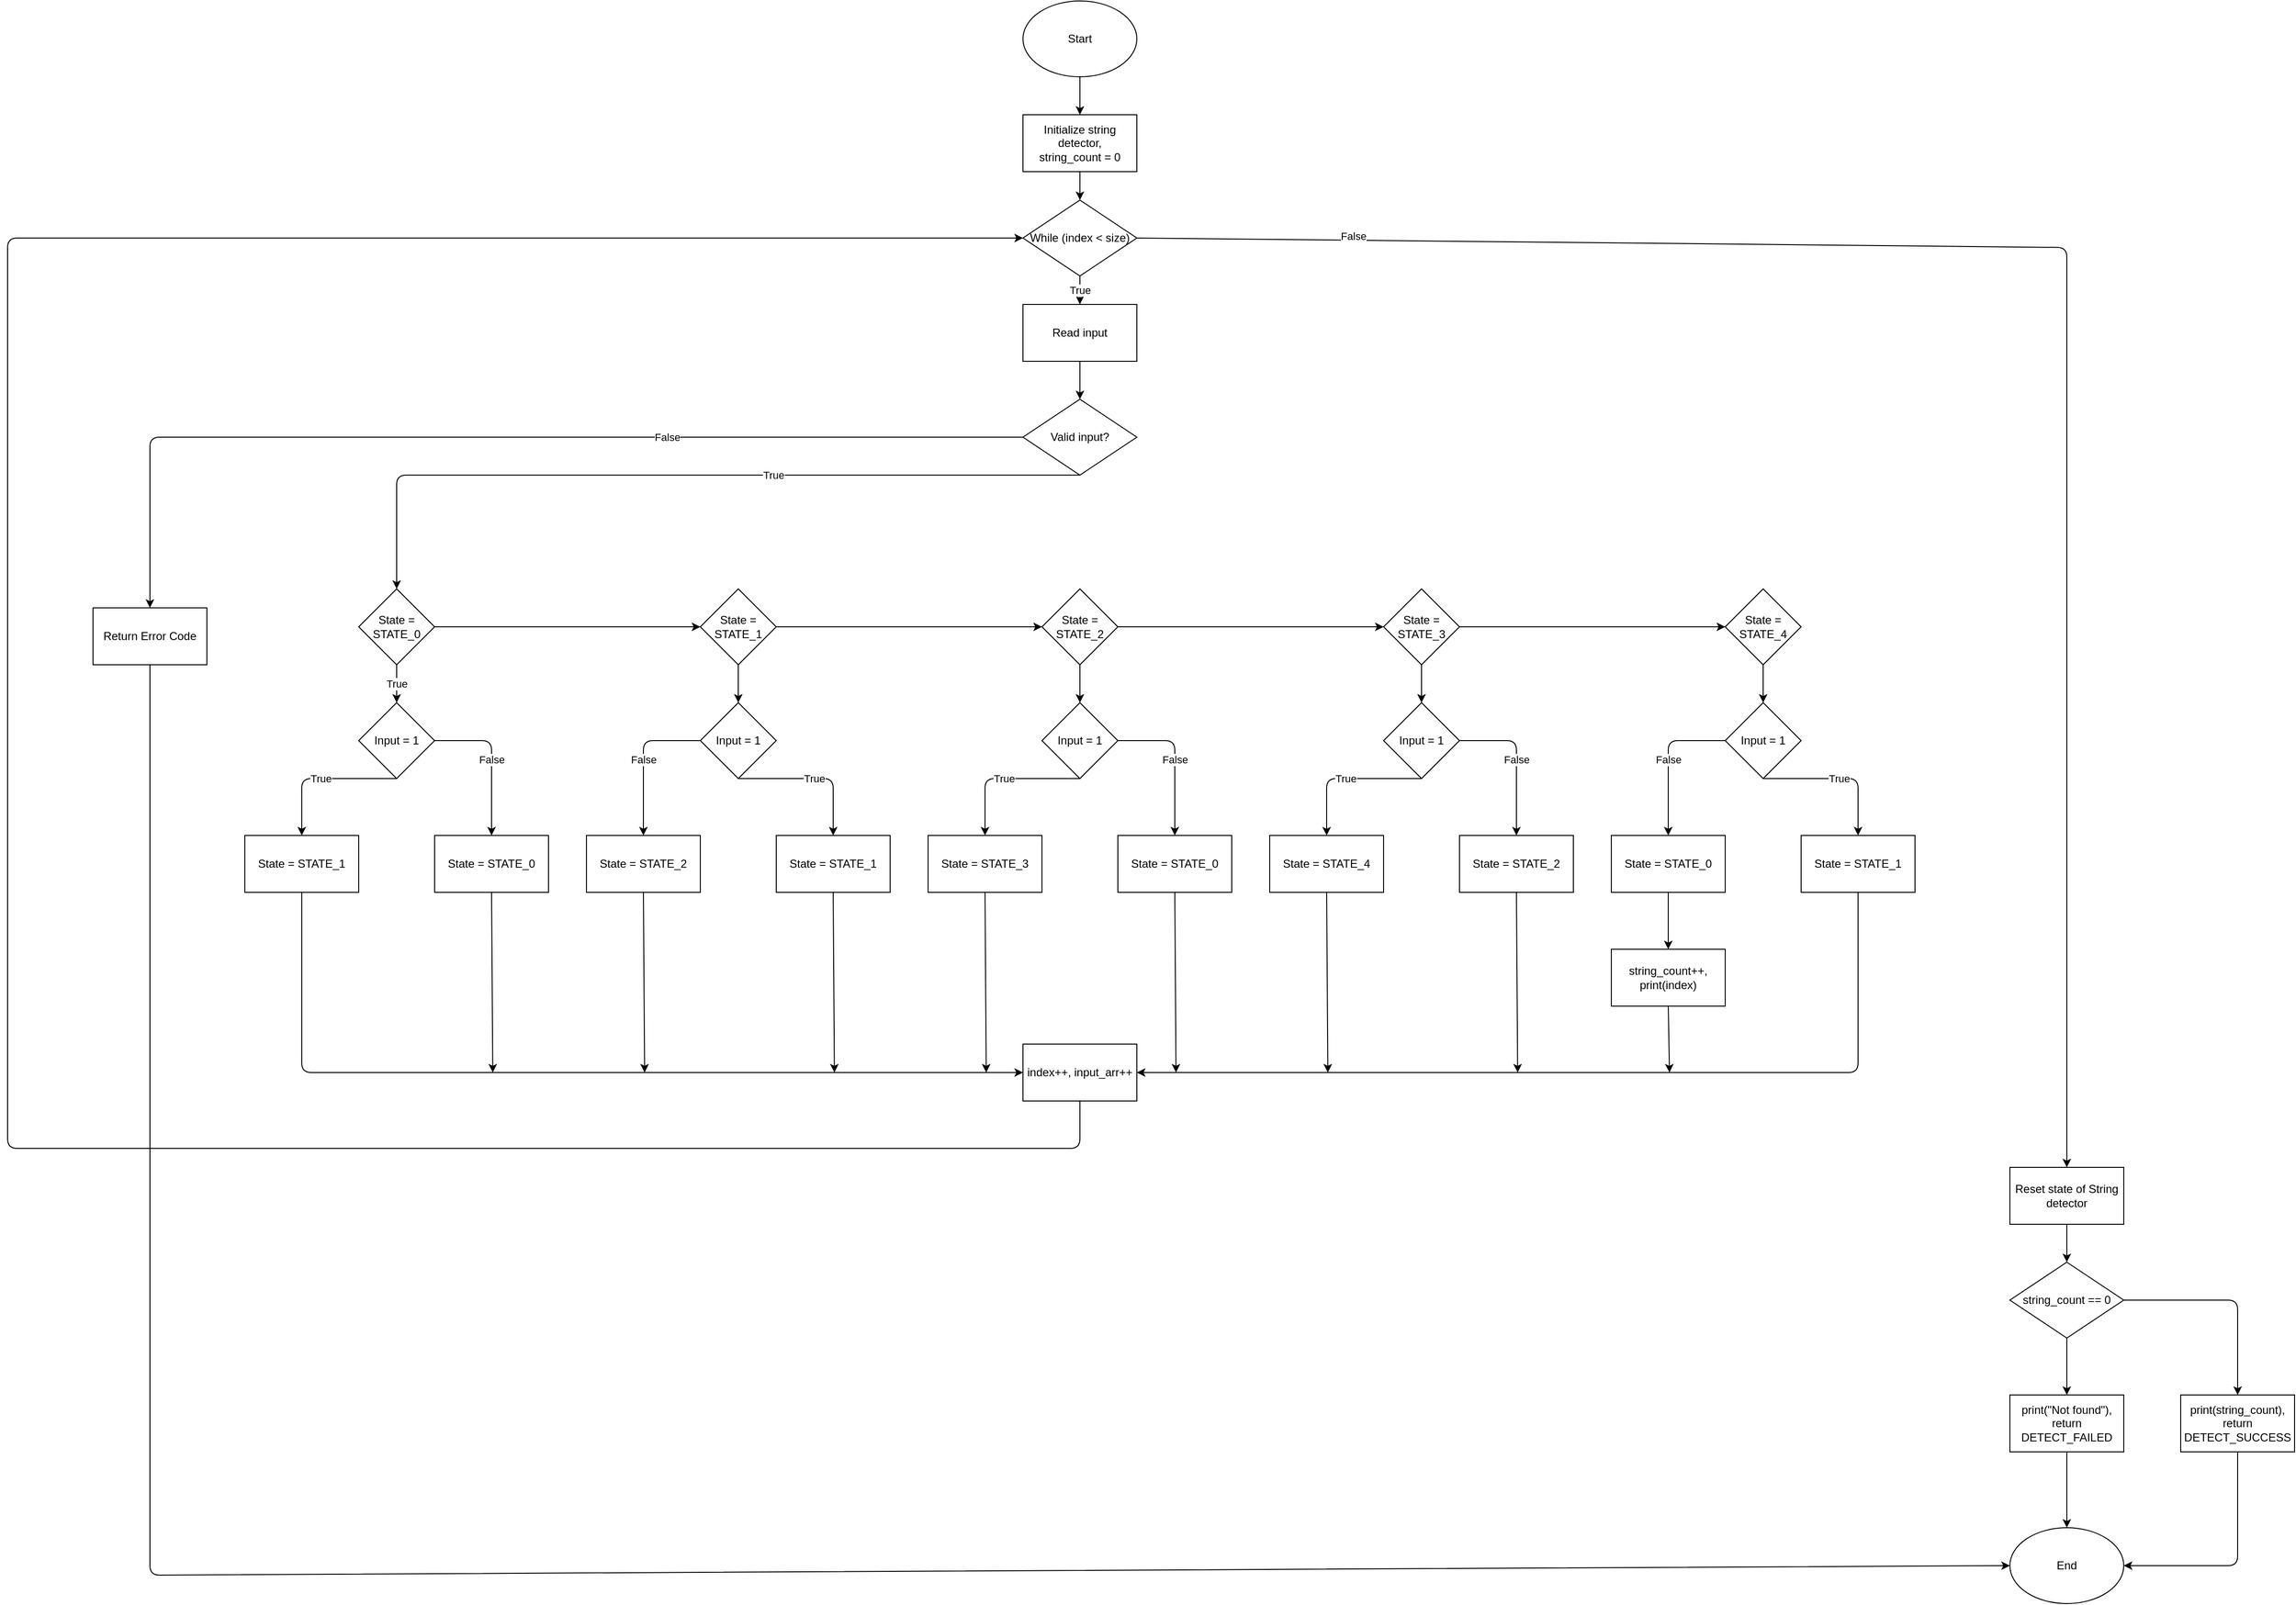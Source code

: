 <mxfile>
    <diagram id="C5RBs43oDa-KdzZeNtuy" name="Page-1">
        <mxGraphModel dx="4434" dy="4016" grid="1" gridSize="10" guides="1" tooltips="1" connect="1" arrows="1" fold="1" page="1" pageScale="1" pageWidth="827" pageHeight="1169" math="0" shadow="0">
            <root>
                <mxCell id="WIyWlLk6GJQsqaUBKTNV-0"/>
                <mxCell id="WIyWlLk6GJQsqaUBKTNV-1" parent="WIyWlLk6GJQsqaUBKTNV-0"/>
                <mxCell id="2" style="edgeStyle=none;html=1;exitX=0.5;exitY=1;exitDx=0;exitDy=0;entryX=0.5;entryY=0;entryDx=0;entryDy=0;" edge="1" parent="WIyWlLk6GJQsqaUBKTNV-1" target="1">
                    <mxGeometry relative="1" as="geometry">
                        <mxPoint x="840" y="20" as="sourcePoint"/>
                    </mxGeometry>
                </mxCell>
                <mxCell id="0" value="Start" style="ellipse;whiteSpace=wrap;html=1;" vertex="1" parent="WIyWlLk6GJQsqaUBKTNV-1">
                    <mxGeometry x="780" y="-60" width="120" height="80" as="geometry"/>
                </mxCell>
                <mxCell id="16" style="edgeStyle=none;html=1;exitX=0.5;exitY=1;exitDx=0;exitDy=0;entryX=0.5;entryY=0;entryDx=0;entryDy=0;" edge="1" parent="WIyWlLk6GJQsqaUBKTNV-1" source="1" target="15">
                    <mxGeometry relative="1" as="geometry"/>
                </mxCell>
                <mxCell id="1" value="Initialize string detector,&lt;br&gt;string_count = 0" style="rounded=0;whiteSpace=wrap;html=1;" vertex="1" parent="WIyWlLk6GJQsqaUBKTNV-1">
                    <mxGeometry x="780" y="60" width="120" height="60" as="geometry"/>
                </mxCell>
                <mxCell id="9" style="edgeStyle=none;html=1;exitX=0.5;exitY=1;exitDx=0;exitDy=0;entryX=0.5;entryY=0;entryDx=0;entryDy=0;" edge="1" parent="WIyWlLk6GJQsqaUBKTNV-1" source="3" target="4">
                    <mxGeometry relative="1" as="geometry"/>
                </mxCell>
                <mxCell id="3" value="Read input" style="rounded=0;whiteSpace=wrap;html=1;" vertex="1" parent="WIyWlLk6GJQsqaUBKTNV-1">
                    <mxGeometry x="780" y="260" width="120" height="60" as="geometry"/>
                </mxCell>
                <mxCell id="10" value="True" style="edgeStyle=none;html=1;exitX=0.5;exitY=1;exitDx=0;exitDy=0;entryX=0.5;entryY=0;entryDx=0;entryDy=0;" edge="1" parent="WIyWlLk6GJQsqaUBKTNV-1" source="4" target="5">
                    <mxGeometry x="-0.231" relative="1" as="geometry">
                        <Array as="points">
                            <mxPoint x="120" y="440"/>
                        </Array>
                        <mxPoint as="offset"/>
                    </mxGeometry>
                </mxCell>
                <mxCell id="14" value="False" style="edgeStyle=none;html=1;exitX=0;exitY=0.5;exitDx=0;exitDy=0;entryX=0.5;entryY=0;entryDx=0;entryDy=0;" edge="1" parent="WIyWlLk6GJQsqaUBKTNV-1" source="4" target="13">
                    <mxGeometry x="-0.318" relative="1" as="geometry">
                        <Array as="points">
                            <mxPoint x="-140" y="400"/>
                        </Array>
                        <mxPoint as="offset"/>
                    </mxGeometry>
                </mxCell>
                <mxCell id="4" value="Valid input?" style="rhombus;whiteSpace=wrap;html=1;" vertex="1" parent="WIyWlLk6GJQsqaUBKTNV-1">
                    <mxGeometry x="780" y="360" width="120" height="80" as="geometry"/>
                </mxCell>
                <mxCell id="11" value="True" style="edgeStyle=none;html=1;exitX=0.5;exitY=1;exitDx=0;exitDy=0;entryX=0.5;entryY=0;entryDx=0;entryDy=0;" edge="1" parent="WIyWlLk6GJQsqaUBKTNV-1" source="5" target="6">
                    <mxGeometry relative="1" as="geometry"/>
                </mxCell>
                <mxCell id="37" style="edgeStyle=none;html=1;exitX=1;exitY=0.5;exitDx=0;exitDy=0;entryX=0;entryY=0.5;entryDx=0;entryDy=0;" edge="1" parent="WIyWlLk6GJQsqaUBKTNV-1" source="5" target="18">
                    <mxGeometry relative="1" as="geometry"/>
                </mxCell>
                <mxCell id="5" value="State = STATE_0" style="rhombus;whiteSpace=wrap;html=1;" vertex="1" parent="WIyWlLk6GJQsqaUBKTNV-1">
                    <mxGeometry x="80" y="560" width="80" height="80" as="geometry"/>
                </mxCell>
                <mxCell id="12" value="True" style="edgeStyle=none;html=1;exitX=0.5;exitY=1;exitDx=0;exitDy=0;entryX=0.5;entryY=0;entryDx=0;entryDy=0;" edge="1" parent="WIyWlLk6GJQsqaUBKTNV-1" source="6" target="7">
                    <mxGeometry relative="1" as="geometry">
                        <Array as="points">
                            <mxPoint x="20" y="760"/>
                        </Array>
                    </mxGeometry>
                </mxCell>
                <mxCell id="22" value="False" style="edgeStyle=none;html=1;exitX=1;exitY=0.5;exitDx=0;exitDy=0;entryX=0.5;entryY=0;entryDx=0;entryDy=0;" edge="1" parent="WIyWlLk6GJQsqaUBKTNV-1" source="6" target="20">
                    <mxGeometry relative="1" as="geometry">
                        <Array as="points">
                            <mxPoint x="220" y="720"/>
                        </Array>
                    </mxGeometry>
                </mxCell>
                <mxCell id="6" value="Input = 1" style="rhombus;whiteSpace=wrap;html=1;" vertex="1" parent="WIyWlLk6GJQsqaUBKTNV-1">
                    <mxGeometry x="80" y="680" width="80" height="80" as="geometry"/>
                </mxCell>
                <mxCell id="56" style="edgeStyle=none;html=1;exitX=0.5;exitY=1;exitDx=0;exitDy=0;entryX=0;entryY=0.5;entryDx=0;entryDy=0;" edge="1" parent="WIyWlLk6GJQsqaUBKTNV-1" source="7" target="53">
                    <mxGeometry relative="1" as="geometry">
                        <Array as="points">
                            <mxPoint x="20" y="1070"/>
                        </Array>
                    </mxGeometry>
                </mxCell>
                <mxCell id="7" value="State = STATE_1" style="rounded=0;whiteSpace=wrap;html=1;" vertex="1" parent="WIyWlLk6GJQsqaUBKTNV-1">
                    <mxGeometry x="-40" y="820" width="120" height="60" as="geometry"/>
                </mxCell>
                <mxCell id="80" style="edgeStyle=none;html=1;exitX=0.5;exitY=1;exitDx=0;exitDy=0;entryX=0;entryY=0.5;entryDx=0;entryDy=0;" edge="1" parent="WIyWlLk6GJQsqaUBKTNV-1" source="13" target="77">
                    <mxGeometry relative="1" as="geometry">
                        <Array as="points">
                            <mxPoint x="-140" y="1600"/>
                        </Array>
                    </mxGeometry>
                </mxCell>
                <mxCell id="13" value="Return Error Code" style="rounded=0;whiteSpace=wrap;html=1;" vertex="1" parent="WIyWlLk6GJQsqaUBKTNV-1">
                    <mxGeometry x="-200" y="580" width="120" height="60" as="geometry"/>
                </mxCell>
                <mxCell id="17" value="True" style="edgeStyle=none;html=1;exitX=0.5;exitY=1;exitDx=0;exitDy=0;entryX=0.5;entryY=0;entryDx=0;entryDy=0;" edge="1" parent="WIyWlLk6GJQsqaUBKTNV-1" source="15" target="3">
                    <mxGeometry relative="1" as="geometry"/>
                </mxCell>
                <mxCell id="81" value="False" style="edgeStyle=none;html=1;exitX=1;exitY=0.5;exitDx=0;exitDy=0;entryX=0.5;entryY=0;entryDx=0;entryDy=0;" edge="1" parent="WIyWlLk6GJQsqaUBKTNV-1" source="15" target="67">
                    <mxGeometry x="-0.764" y="4" relative="1" as="geometry">
                        <Array as="points">
                            <mxPoint x="1880" y="200"/>
                        </Array>
                        <mxPoint x="-2" as="offset"/>
                    </mxGeometry>
                </mxCell>
                <mxCell id="15" value="While (index &amp;lt; size)" style="rhombus;whiteSpace=wrap;html=1;" vertex="1" parent="WIyWlLk6GJQsqaUBKTNV-1">
                    <mxGeometry x="780" y="150" width="120" height="80" as="geometry"/>
                </mxCell>
                <mxCell id="38" style="edgeStyle=none;html=1;exitX=1;exitY=0.5;exitDx=0;exitDy=0;entryX=0;entryY=0.5;entryDx=0;entryDy=0;" edge="1" parent="WIyWlLk6GJQsqaUBKTNV-1" source="18" target="25">
                    <mxGeometry relative="1" as="geometry"/>
                </mxCell>
                <mxCell id="41" style="edgeStyle=none;html=1;exitX=0.5;exitY=1;exitDx=0;exitDy=0;entryX=0.5;entryY=0;entryDx=0;entryDy=0;" edge="1" parent="WIyWlLk6GJQsqaUBKTNV-1" source="18" target="19">
                    <mxGeometry relative="1" as="geometry"/>
                </mxCell>
                <mxCell id="18" value="State = STATE_1" style="rhombus;whiteSpace=wrap;html=1;" vertex="1" parent="WIyWlLk6GJQsqaUBKTNV-1">
                    <mxGeometry x="440" y="560" width="80" height="80" as="geometry"/>
                </mxCell>
                <mxCell id="42" value="True" style="edgeStyle=none;html=1;exitX=0.5;exitY=1;exitDx=0;exitDy=0;entryX=0.5;entryY=0;entryDx=0;entryDy=0;" edge="1" parent="WIyWlLk6GJQsqaUBKTNV-1" source="19" target="24">
                    <mxGeometry relative="1" as="geometry">
                        <Array as="points">
                            <mxPoint x="580" y="760"/>
                        </Array>
                    </mxGeometry>
                </mxCell>
                <mxCell id="43" value="False" style="edgeStyle=none;html=1;exitX=0;exitY=0.5;exitDx=0;exitDy=0;entryX=0.5;entryY=0;entryDx=0;entryDy=0;" edge="1" parent="WIyWlLk6GJQsqaUBKTNV-1" source="19" target="23">
                    <mxGeometry relative="1" as="geometry">
                        <Array as="points">
                            <mxPoint x="380" y="720"/>
                        </Array>
                    </mxGeometry>
                </mxCell>
                <mxCell id="19" value="Input = 1" style="rhombus;whiteSpace=wrap;html=1;" vertex="1" parent="WIyWlLk6GJQsqaUBKTNV-1">
                    <mxGeometry x="440" y="680" width="80" height="80" as="geometry"/>
                </mxCell>
                <mxCell id="57" style="edgeStyle=none;html=1;exitX=0.5;exitY=1;exitDx=0;exitDy=0;" edge="1" parent="WIyWlLk6GJQsqaUBKTNV-1" source="20">
                    <mxGeometry relative="1" as="geometry">
                        <mxPoint x="221.286" y="1070" as="targetPoint"/>
                    </mxGeometry>
                </mxCell>
                <mxCell id="20" value="State = STATE_0" style="rounded=0;whiteSpace=wrap;html=1;" vertex="1" parent="WIyWlLk6GJQsqaUBKTNV-1">
                    <mxGeometry x="160" y="820" width="120" height="60" as="geometry"/>
                </mxCell>
                <mxCell id="58" style="edgeStyle=none;html=1;exitX=0.5;exitY=1;exitDx=0;exitDy=0;" edge="1" parent="WIyWlLk6GJQsqaUBKTNV-1" source="23">
                    <mxGeometry relative="1" as="geometry">
                        <mxPoint x="381.286" y="1070" as="targetPoint"/>
                    </mxGeometry>
                </mxCell>
                <mxCell id="23" value="State = STATE_2" style="rounded=0;whiteSpace=wrap;html=1;" vertex="1" parent="WIyWlLk6GJQsqaUBKTNV-1">
                    <mxGeometry x="320" y="820" width="120" height="60" as="geometry"/>
                </mxCell>
                <mxCell id="59" style="edgeStyle=none;html=1;exitX=0.5;exitY=1;exitDx=0;exitDy=0;" edge="1" parent="WIyWlLk6GJQsqaUBKTNV-1" source="24">
                    <mxGeometry relative="1" as="geometry">
                        <mxPoint x="581.286" y="1070" as="targetPoint"/>
                    </mxGeometry>
                </mxCell>
                <mxCell id="24" value="State = STATE_1" style="rounded=0;whiteSpace=wrap;html=1;" vertex="1" parent="WIyWlLk6GJQsqaUBKTNV-1">
                    <mxGeometry x="520" y="820" width="120" height="60" as="geometry"/>
                </mxCell>
                <mxCell id="39" style="edgeStyle=none;html=1;exitX=1;exitY=0.5;exitDx=0;exitDy=0;entryX=0;entryY=0.5;entryDx=0;entryDy=0;" edge="1" parent="WIyWlLk6GJQsqaUBKTNV-1" source="25" target="29">
                    <mxGeometry relative="1" as="geometry"/>
                </mxCell>
                <mxCell id="44" style="edgeStyle=none;html=1;exitX=0.5;exitY=1;exitDx=0;exitDy=0;entryX=0.5;entryY=0;entryDx=0;entryDy=0;" edge="1" parent="WIyWlLk6GJQsqaUBKTNV-1" source="25" target="26">
                    <mxGeometry relative="1" as="geometry"/>
                </mxCell>
                <mxCell id="25" value="State = STATE_2" style="rhombus;whiteSpace=wrap;html=1;" vertex="1" parent="WIyWlLk6GJQsqaUBKTNV-1">
                    <mxGeometry x="800" y="560" width="80" height="80" as="geometry"/>
                </mxCell>
                <mxCell id="45" value="True" style="edgeStyle=none;html=1;exitX=0.5;exitY=1;exitDx=0;exitDy=0;entryX=0.5;entryY=0;entryDx=0;entryDy=0;" edge="1" parent="WIyWlLk6GJQsqaUBKTNV-1" source="26" target="27">
                    <mxGeometry relative="1" as="geometry">
                        <Array as="points">
                            <mxPoint x="740" y="760"/>
                        </Array>
                    </mxGeometry>
                </mxCell>
                <mxCell id="46" value="False" style="edgeStyle=none;html=1;exitX=1;exitY=0.5;exitDx=0;exitDy=0;entryX=0.5;entryY=0;entryDx=0;entryDy=0;" edge="1" parent="WIyWlLk6GJQsqaUBKTNV-1" source="26" target="28">
                    <mxGeometry relative="1" as="geometry">
                        <Array as="points">
                            <mxPoint x="940" y="720"/>
                        </Array>
                    </mxGeometry>
                </mxCell>
                <mxCell id="26" value="Input = 1" style="rhombus;whiteSpace=wrap;html=1;" vertex="1" parent="WIyWlLk6GJQsqaUBKTNV-1">
                    <mxGeometry x="800" y="680" width="80" height="80" as="geometry"/>
                </mxCell>
                <mxCell id="60" style="edgeStyle=none;html=1;exitX=0.5;exitY=1;exitDx=0;exitDy=0;" edge="1" parent="WIyWlLk6GJQsqaUBKTNV-1" source="27">
                    <mxGeometry relative="1" as="geometry">
                        <mxPoint x="741.286" y="1070" as="targetPoint"/>
                    </mxGeometry>
                </mxCell>
                <mxCell id="27" value="State = STATE_3" style="rounded=0;whiteSpace=wrap;html=1;" vertex="1" parent="WIyWlLk6GJQsqaUBKTNV-1">
                    <mxGeometry x="680" y="820" width="120" height="60" as="geometry"/>
                </mxCell>
                <mxCell id="66" style="edgeStyle=none;html=1;exitX=0.5;exitY=1;exitDx=0;exitDy=0;" edge="1" parent="WIyWlLk6GJQsqaUBKTNV-1" source="28">
                    <mxGeometry relative="1" as="geometry">
                        <mxPoint x="941.286" y="1070" as="targetPoint"/>
                    </mxGeometry>
                </mxCell>
                <mxCell id="28" value="State = STATE_0" style="rounded=0;whiteSpace=wrap;html=1;" vertex="1" parent="WIyWlLk6GJQsqaUBKTNV-1">
                    <mxGeometry x="880" y="820" width="120" height="60" as="geometry"/>
                </mxCell>
                <mxCell id="40" style="edgeStyle=none;html=1;exitX=1;exitY=0.5;exitDx=0;exitDy=0;entryX=0;entryY=0.5;entryDx=0;entryDy=0;" edge="1" parent="WIyWlLk6GJQsqaUBKTNV-1" source="29" target="33">
                    <mxGeometry relative="1" as="geometry"/>
                </mxCell>
                <mxCell id="49" style="edgeStyle=none;html=1;exitX=0.5;exitY=1;exitDx=0;exitDy=0;entryX=0.5;entryY=0;entryDx=0;entryDy=0;" edge="1" parent="WIyWlLk6GJQsqaUBKTNV-1" source="29" target="30">
                    <mxGeometry relative="1" as="geometry"/>
                </mxCell>
                <mxCell id="29" value="State = STATE_3" style="rhombus;whiteSpace=wrap;html=1;" vertex="1" parent="WIyWlLk6GJQsqaUBKTNV-1">
                    <mxGeometry x="1160" y="560" width="80" height="80" as="geometry"/>
                </mxCell>
                <mxCell id="47" value="True" style="edgeStyle=none;html=1;exitX=0.5;exitY=1;exitDx=0;exitDy=0;entryX=0.5;entryY=0;entryDx=0;entryDy=0;" edge="1" parent="WIyWlLk6GJQsqaUBKTNV-1" source="30" target="31">
                    <mxGeometry relative="1" as="geometry">
                        <Array as="points">
                            <mxPoint x="1100" y="760"/>
                        </Array>
                    </mxGeometry>
                </mxCell>
                <mxCell id="48" value="False" style="edgeStyle=none;html=1;exitX=1;exitY=0.5;exitDx=0;exitDy=0;entryX=0.5;entryY=0;entryDx=0;entryDy=0;" edge="1" parent="WIyWlLk6GJQsqaUBKTNV-1" source="30" target="32">
                    <mxGeometry relative="1" as="geometry">
                        <Array as="points">
                            <mxPoint x="1300" y="720"/>
                        </Array>
                    </mxGeometry>
                </mxCell>
                <mxCell id="30" value="Input = 1" style="rhombus;whiteSpace=wrap;html=1;" vertex="1" parent="WIyWlLk6GJQsqaUBKTNV-1">
                    <mxGeometry x="1160" y="680" width="80" height="80" as="geometry"/>
                </mxCell>
                <mxCell id="65" style="edgeStyle=none;html=1;exitX=0.5;exitY=1;exitDx=0;exitDy=0;" edge="1" parent="WIyWlLk6GJQsqaUBKTNV-1" source="31">
                    <mxGeometry relative="1" as="geometry">
                        <mxPoint x="1101.286" y="1070" as="targetPoint"/>
                    </mxGeometry>
                </mxCell>
                <mxCell id="31" value="State = STATE_4" style="rounded=0;whiteSpace=wrap;html=1;" vertex="1" parent="WIyWlLk6GJQsqaUBKTNV-1">
                    <mxGeometry x="1040" y="820" width="120" height="60" as="geometry"/>
                </mxCell>
                <mxCell id="64" style="edgeStyle=none;html=1;exitX=0.5;exitY=1;exitDx=0;exitDy=0;" edge="1" parent="WIyWlLk6GJQsqaUBKTNV-1" source="32">
                    <mxGeometry relative="1" as="geometry">
                        <mxPoint x="1301.286" y="1070" as="targetPoint"/>
                    </mxGeometry>
                </mxCell>
                <mxCell id="32" value="State = STATE_2" style="rounded=0;whiteSpace=wrap;html=1;" vertex="1" parent="WIyWlLk6GJQsqaUBKTNV-1">
                    <mxGeometry x="1240" y="820" width="120" height="60" as="geometry"/>
                </mxCell>
                <mxCell id="50" style="edgeStyle=none;html=1;exitX=0.5;exitY=1;exitDx=0;exitDy=0;entryX=0.5;entryY=0;entryDx=0;entryDy=0;" edge="1" parent="WIyWlLk6GJQsqaUBKTNV-1" source="33" target="34">
                    <mxGeometry relative="1" as="geometry"/>
                </mxCell>
                <mxCell id="33" value="State = STATE_4" style="rhombus;whiteSpace=wrap;html=1;" vertex="1" parent="WIyWlLk6GJQsqaUBKTNV-1">
                    <mxGeometry x="1520" y="560" width="80" height="80" as="geometry"/>
                </mxCell>
                <mxCell id="51" value="True" style="edgeStyle=none;html=1;exitX=0.5;exitY=1;exitDx=0;exitDy=0;entryX=0.5;entryY=0;entryDx=0;entryDy=0;" edge="1" parent="WIyWlLk6GJQsqaUBKTNV-1" source="34" target="36">
                    <mxGeometry relative="1" as="geometry">
                        <Array as="points">
                            <mxPoint x="1660" y="760"/>
                        </Array>
                    </mxGeometry>
                </mxCell>
                <mxCell id="52" value="False" style="edgeStyle=none;html=1;exitX=0;exitY=0.5;exitDx=0;exitDy=0;entryX=0.5;entryY=0;entryDx=0;entryDy=0;" edge="1" parent="WIyWlLk6GJQsqaUBKTNV-1" source="34" target="35">
                    <mxGeometry relative="1" as="geometry">
                        <Array as="points">
                            <mxPoint x="1460" y="720"/>
                        </Array>
                    </mxGeometry>
                </mxCell>
                <mxCell id="34" value="Input = 1" style="rhombus;whiteSpace=wrap;html=1;" vertex="1" parent="WIyWlLk6GJQsqaUBKTNV-1">
                    <mxGeometry x="1520" y="680" width="80" height="80" as="geometry"/>
                </mxCell>
                <mxCell id="55" style="edgeStyle=none;html=1;exitX=0.5;exitY=1;exitDx=0;exitDy=0;entryX=0.5;entryY=0;entryDx=0;entryDy=0;" edge="1" parent="WIyWlLk6GJQsqaUBKTNV-1" source="35" target="54">
                    <mxGeometry relative="1" as="geometry"/>
                </mxCell>
                <mxCell id="35" value="State = STATE_0" style="rounded=0;whiteSpace=wrap;html=1;" vertex="1" parent="WIyWlLk6GJQsqaUBKTNV-1">
                    <mxGeometry x="1400" y="820" width="120" height="60" as="geometry"/>
                </mxCell>
                <mxCell id="61" style="edgeStyle=none;html=1;exitX=0.5;exitY=1;exitDx=0;exitDy=0;entryX=1;entryY=0.5;entryDx=0;entryDy=0;" edge="1" parent="WIyWlLk6GJQsqaUBKTNV-1" source="36" target="53">
                    <mxGeometry relative="1" as="geometry">
                        <Array as="points">
                            <mxPoint x="1660" y="1070"/>
                        </Array>
                    </mxGeometry>
                </mxCell>
                <mxCell id="36" value="State = STATE_1" style="rounded=0;whiteSpace=wrap;html=1;" vertex="1" parent="WIyWlLk6GJQsqaUBKTNV-1">
                    <mxGeometry x="1600" y="820" width="120" height="60" as="geometry"/>
                </mxCell>
                <mxCell id="82" style="edgeStyle=none;html=1;exitX=0.5;exitY=1;exitDx=0;exitDy=0;entryX=0;entryY=0.5;entryDx=0;entryDy=0;" edge="1" parent="WIyWlLk6GJQsqaUBKTNV-1" source="53" target="15">
                    <mxGeometry relative="1" as="geometry">
                        <Array as="points">
                            <mxPoint x="840" y="1150"/>
                            <mxPoint x="-290" y="1150"/>
                            <mxPoint x="-290" y="190"/>
                        </Array>
                    </mxGeometry>
                </mxCell>
                <mxCell id="53" value="index++, input_arr++" style="rounded=0;whiteSpace=wrap;html=1;" vertex="1" parent="WIyWlLk6GJQsqaUBKTNV-1">
                    <mxGeometry x="780" y="1040" width="120" height="60" as="geometry"/>
                </mxCell>
                <mxCell id="62" style="edgeStyle=none;html=1;exitX=0.5;exitY=1;exitDx=0;exitDy=0;" edge="1" parent="WIyWlLk6GJQsqaUBKTNV-1" source="54">
                    <mxGeometry relative="1" as="geometry">
                        <mxPoint x="1461.286" y="1070" as="targetPoint"/>
                    </mxGeometry>
                </mxCell>
                <mxCell id="54" value="string_count++,&lt;br&gt;print(index)" style="rounded=0;whiteSpace=wrap;html=1;" vertex="1" parent="WIyWlLk6GJQsqaUBKTNV-1">
                    <mxGeometry x="1400" y="940" width="120" height="60" as="geometry"/>
                </mxCell>
                <mxCell id="73" style="edgeStyle=none;html=1;exitX=0.5;exitY=1;exitDx=0;exitDy=0;entryX=0.5;entryY=0;entryDx=0;entryDy=0;" edge="1" parent="WIyWlLk6GJQsqaUBKTNV-1" source="67" target="70">
                    <mxGeometry relative="1" as="geometry"/>
                </mxCell>
                <mxCell id="67" value="Reset state of String detector" style="rounded=0;whiteSpace=wrap;html=1;" vertex="1" parent="WIyWlLk6GJQsqaUBKTNV-1">
                    <mxGeometry x="1820" y="1170" width="120" height="60" as="geometry"/>
                </mxCell>
                <mxCell id="74" style="edgeStyle=none;html=1;exitX=0.5;exitY=1;exitDx=0;exitDy=0;entryX=0.5;entryY=0;entryDx=0;entryDy=0;" edge="1" parent="WIyWlLk6GJQsqaUBKTNV-1" source="70" target="72">
                    <mxGeometry relative="1" as="geometry"/>
                </mxCell>
                <mxCell id="76" style="edgeStyle=none;html=1;exitX=1;exitY=0.5;exitDx=0;exitDy=0;entryX=0.5;entryY=0;entryDx=0;entryDy=0;" edge="1" parent="WIyWlLk6GJQsqaUBKTNV-1" source="70" target="75">
                    <mxGeometry relative="1" as="geometry">
                        <Array as="points">
                            <mxPoint x="2060" y="1310"/>
                        </Array>
                    </mxGeometry>
                </mxCell>
                <mxCell id="70" value="string_count == 0" style="rhombus;whiteSpace=wrap;html=1;" vertex="1" parent="WIyWlLk6GJQsqaUBKTNV-1">
                    <mxGeometry x="1820" y="1270" width="120" height="80" as="geometry"/>
                </mxCell>
                <mxCell id="78" style="edgeStyle=none;html=1;exitX=0.5;exitY=1;exitDx=0;exitDy=0;entryX=0.5;entryY=0;entryDx=0;entryDy=0;" edge="1" parent="WIyWlLk6GJQsqaUBKTNV-1" source="72" target="77">
                    <mxGeometry relative="1" as="geometry"/>
                </mxCell>
                <mxCell id="72" value="print(&quot;Not found&quot;),&lt;br&gt;return DETECT_FAILED" style="rounded=0;whiteSpace=wrap;html=1;" vertex="1" parent="WIyWlLk6GJQsqaUBKTNV-1">
                    <mxGeometry x="1820" y="1410" width="120" height="60" as="geometry"/>
                </mxCell>
                <mxCell id="79" style="edgeStyle=none;html=1;exitX=0.5;exitY=1;exitDx=0;exitDy=0;entryX=1;entryY=0.5;entryDx=0;entryDy=0;" edge="1" parent="WIyWlLk6GJQsqaUBKTNV-1" source="75" target="77">
                    <mxGeometry relative="1" as="geometry">
                        <Array as="points">
                            <mxPoint x="2060" y="1590"/>
                        </Array>
                    </mxGeometry>
                </mxCell>
                <mxCell id="75" value="print(string_count),&lt;br&gt;return DETECT_SUCCESS" style="rounded=0;whiteSpace=wrap;html=1;" vertex="1" parent="WIyWlLk6GJQsqaUBKTNV-1">
                    <mxGeometry x="2000" y="1410" width="120" height="60" as="geometry"/>
                </mxCell>
                <mxCell id="77" value="End" style="ellipse;whiteSpace=wrap;html=1;" vertex="1" parent="WIyWlLk6GJQsqaUBKTNV-1">
                    <mxGeometry x="1820" y="1550" width="120" height="80" as="geometry"/>
                </mxCell>
            </root>
        </mxGraphModel>
    </diagram>
</mxfile>